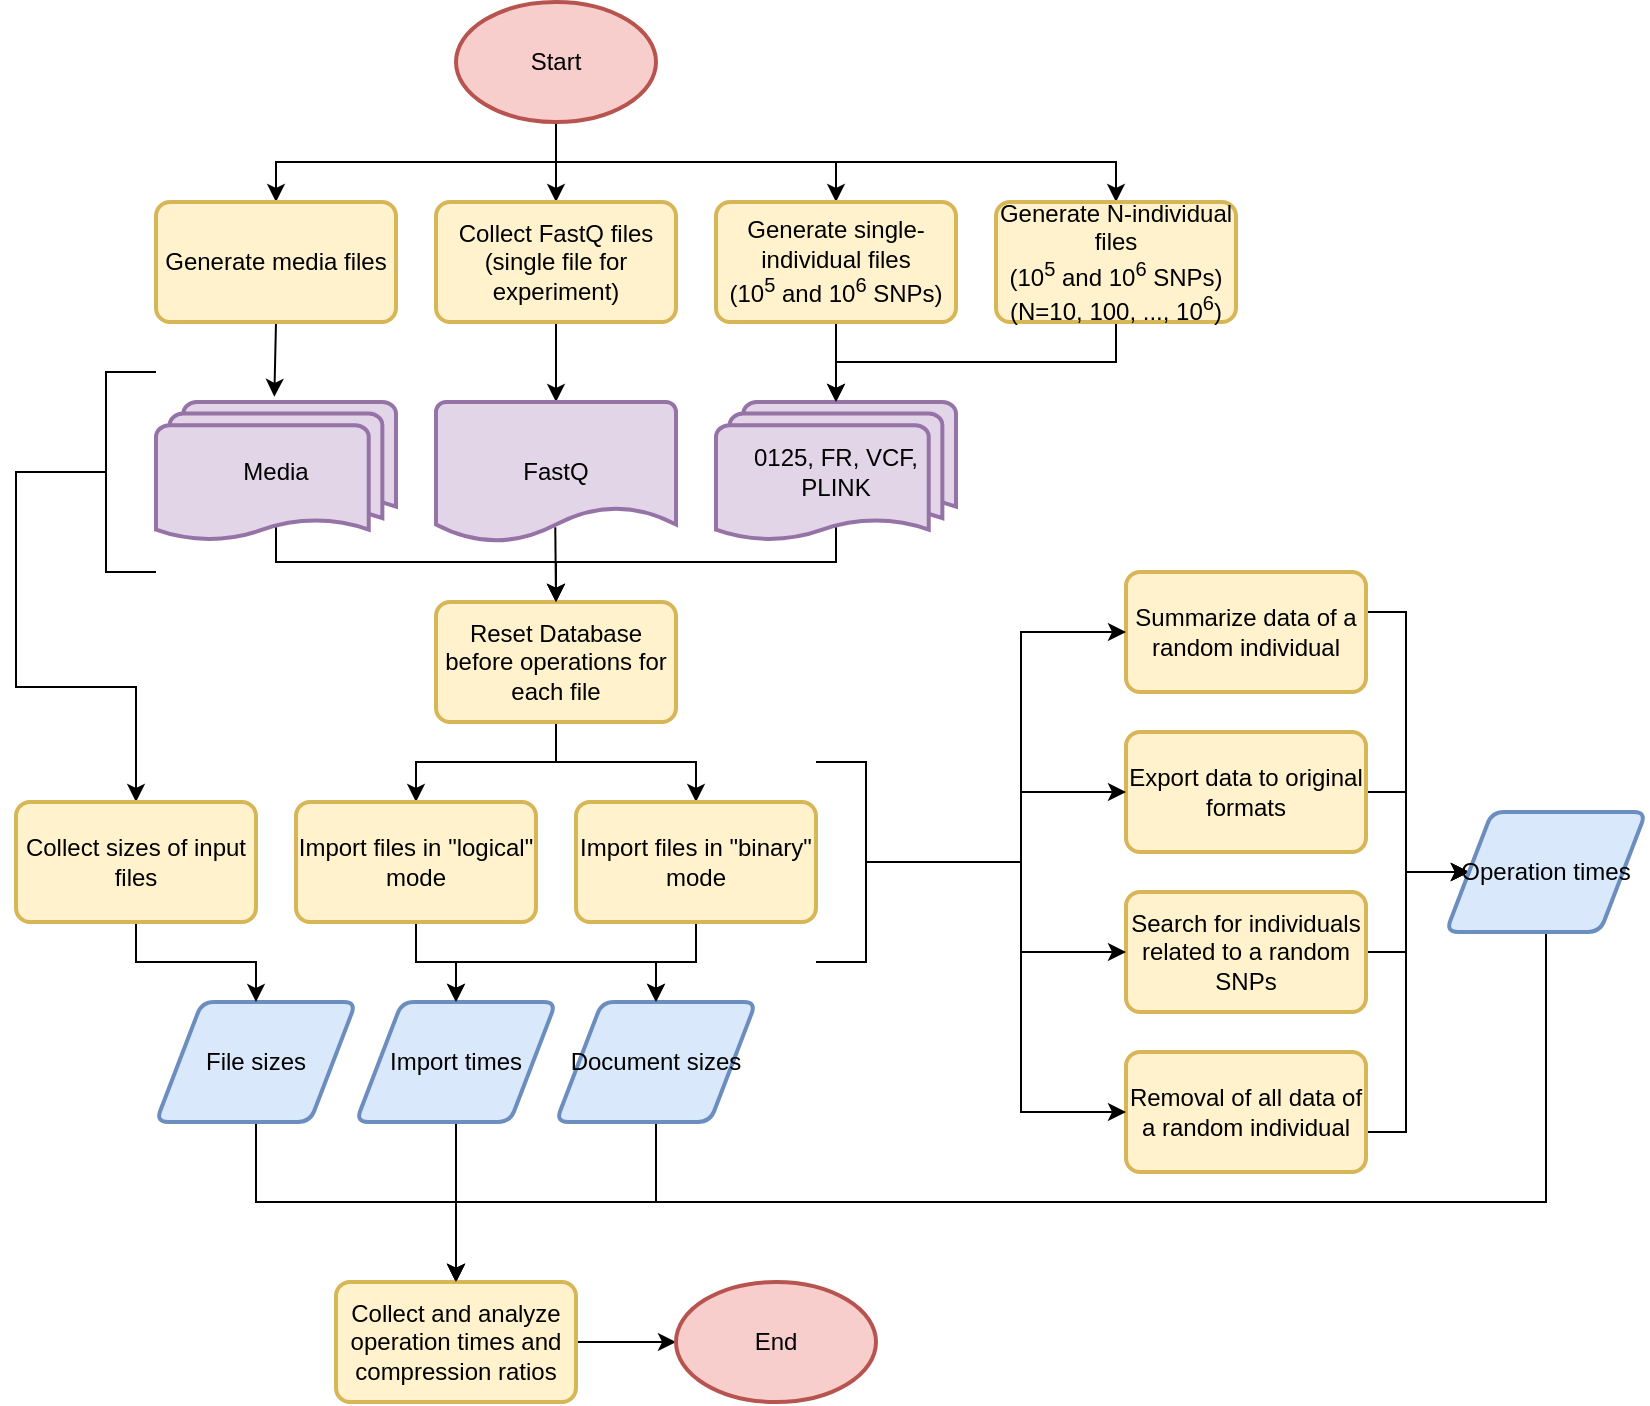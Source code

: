 <mxfile version="13.6.2" type="device"><diagram id="In_Z2M6J0rL8zY_4mMtd" name="Page-1"><mxGraphModel dx="2031" dy="1216" grid="1" gridSize="10" guides="1" tooltips="1" connect="1" arrows="1" fold="1" page="1" pageScale="1" pageWidth="1169" pageHeight="827" background="none" math="0" shadow="0"><root><mxCell id="0"/><mxCell id="1" parent="0"/><mxCell id="ZttidwmbkSm-JVpV4wwm-9" style="edgeStyle=orthogonalEdgeStyle;rounded=0;orthogonalLoop=1;jettySize=auto;html=1;entryX=0.5;entryY=0;entryDx=0;entryDy=0;exitX=0.5;exitY=1;exitDx=0;exitDy=0;exitPerimeter=0;" edge="1" parent="1" source="ZttidwmbkSm-JVpV4wwm-47" target="ZttidwmbkSm-JVpV4wwm-8"><mxGeometry relative="1" as="geometry"><mxPoint x="587" y="100" as="sourcePoint"/></mxGeometry></mxCell><mxCell id="ZttidwmbkSm-JVpV4wwm-16" style="edgeStyle=orthogonalEdgeStyle;rounded=0;orthogonalLoop=1;jettySize=auto;html=1;exitX=0.5;exitY=1;exitDx=0;exitDy=0;entryX=0.5;entryY=0;entryDx=0;entryDy=0;entryPerimeter=0;" edge="1" parent="1" source="ZttidwmbkSm-JVpV4wwm-8" target="ZttidwmbkSm-JVpV4wwm-17"><mxGeometry relative="1" as="geometry"><mxPoint x="587" y="240" as="targetPoint"/></mxGeometry></mxCell><mxCell id="ZttidwmbkSm-JVpV4wwm-8" value="Generate single-individual files&lt;br&gt;(10&lt;sup&gt;5&lt;/sup&gt; and 10&lt;sup&gt;6&lt;/sup&gt; SNPs)" style="rounded=1;whiteSpace=wrap;html=1;absoluteArcSize=1;arcSize=14;strokeWidth=2;fillColor=#fff2cc;strokeColor=#d6b656;" vertex="1" parent="1"><mxGeometry x="527" y="140" width="120" height="60" as="geometry"/></mxCell><mxCell id="ZttidwmbkSm-JVpV4wwm-114" style="edgeStyle=orthogonalEdgeStyle;rounded=0;orthogonalLoop=1;jettySize=auto;html=1;exitX=0.5;exitY=0.88;exitDx=0;exitDy=0;exitPerimeter=0;entryX=0.5;entryY=0;entryDx=0;entryDy=0;" edge="1" parent="1" source="ZttidwmbkSm-JVpV4wwm-17" target="ZttidwmbkSm-JVpV4wwm-19"><mxGeometry relative="1" as="geometry"><Array as="points"><mxPoint x="587" y="320"/><mxPoint x="447" y="320"/></Array></mxGeometry></mxCell><mxCell id="ZttidwmbkSm-JVpV4wwm-17" value="0125, FR, VCF, PLINK" style="strokeWidth=2;html=1;shape=mxgraph.flowchart.multi-document;whiteSpace=wrap;fillColor=#e1d5e7;strokeColor=#9673a6;labelBorderColor=none;" vertex="1" parent="1"><mxGeometry x="527" y="240" width="120" height="70" as="geometry"/></mxCell><mxCell id="ZttidwmbkSm-JVpV4wwm-110" style="edgeStyle=orthogonalEdgeStyle;rounded=0;orthogonalLoop=1;jettySize=auto;html=1;exitX=0.5;exitY=1;exitDx=0;exitDy=0;entryX=0.5;entryY=0;entryDx=0;entryDy=0;" edge="1" parent="1" source="ZttidwmbkSm-JVpV4wwm-19" target="ZttidwmbkSm-JVpV4wwm-100"><mxGeometry relative="1" as="geometry"/></mxCell><mxCell id="ZttidwmbkSm-JVpV4wwm-111" style="edgeStyle=orthogonalEdgeStyle;rounded=0;orthogonalLoop=1;jettySize=auto;html=1;exitX=0.5;exitY=1;exitDx=0;exitDy=0;entryX=0.5;entryY=0;entryDx=0;entryDy=0;" edge="1" parent="1" source="ZttidwmbkSm-JVpV4wwm-19" target="ZttidwmbkSm-JVpV4wwm-20"><mxGeometry relative="1" as="geometry"/></mxCell><mxCell id="ZttidwmbkSm-JVpV4wwm-19" value="Reset Database before operations for each file" style="rounded=1;whiteSpace=wrap;html=1;absoluteArcSize=1;arcSize=14;strokeWidth=2;fillColor=#fff2cc;strokeColor=#d6b656;" vertex="1" parent="1"><mxGeometry x="387" y="340" width="120" height="60" as="geometry"/></mxCell><mxCell id="ZttidwmbkSm-JVpV4wwm-24" style="edgeStyle=orthogonalEdgeStyle;rounded=0;orthogonalLoop=1;jettySize=auto;html=1;entryX=0.5;entryY=0;entryDx=0;entryDy=0;exitX=0.5;exitY=1;exitDx=0;exitDy=0;" edge="1" parent="1" source="ZttidwmbkSm-JVpV4wwm-20" target="ZttidwmbkSm-JVpV4wwm-23"><mxGeometry relative="1" as="geometry"/></mxCell><mxCell id="ZttidwmbkSm-JVpV4wwm-26" style="edgeStyle=orthogonalEdgeStyle;rounded=0;orthogonalLoop=1;jettySize=auto;html=1;entryX=0.5;entryY=0;entryDx=0;entryDy=0;exitX=0.5;exitY=1;exitDx=0;exitDy=0;" edge="1" parent="1" source="ZttidwmbkSm-JVpV4wwm-20" target="ZttidwmbkSm-JVpV4wwm-25"><mxGeometry relative="1" as="geometry"/></mxCell><mxCell id="ZttidwmbkSm-JVpV4wwm-20" value="Import files in &quot;logical&quot; mode" style="rounded=1;whiteSpace=wrap;html=1;absoluteArcSize=1;arcSize=14;strokeWidth=2;fillColor=#fff2cc;strokeColor=#d6b656;" vertex="1" parent="1"><mxGeometry x="317" y="440" width="120" height="60" as="geometry"/></mxCell><mxCell id="ZttidwmbkSm-JVpV4wwm-39" style="edgeStyle=orthogonalEdgeStyle;rounded=0;orthogonalLoop=1;jettySize=auto;html=1;exitX=0.5;exitY=1;exitDx=0;exitDy=0;entryX=0.5;entryY=0;entryDx=0;entryDy=0;" edge="1" parent="1" source="ZttidwmbkSm-JVpV4wwm-23" target="ZttidwmbkSm-JVpV4wwm-36"><mxGeometry relative="1" as="geometry"><mxPoint x="567" y="670" as="targetPoint"/></mxGeometry></mxCell><mxCell id="ZttidwmbkSm-JVpV4wwm-23" value="Import times" style="shape=parallelogram;html=1;strokeWidth=2;perimeter=parallelogramPerimeter;whiteSpace=wrap;rounded=1;arcSize=12;size=0.23;fillColor=#dae8fc;strokeColor=#6c8ebf;" vertex="1" parent="1"><mxGeometry x="347" y="540" width="100" height="60" as="geometry"/></mxCell><mxCell id="ZttidwmbkSm-JVpV4wwm-38" style="edgeStyle=orthogonalEdgeStyle;rounded=0;orthogonalLoop=1;jettySize=auto;html=1;entryX=0.5;entryY=0;entryDx=0;entryDy=0;exitX=0.5;exitY=1;exitDx=0;exitDy=0;" edge="1" parent="1" source="ZttidwmbkSm-JVpV4wwm-25" target="ZttidwmbkSm-JVpV4wwm-36"><mxGeometry relative="1" as="geometry"><mxPoint x="567" y="670" as="targetPoint"/></mxGeometry></mxCell><mxCell id="ZttidwmbkSm-JVpV4wwm-25" value="Document sizes" style="shape=parallelogram;html=1;strokeWidth=2;perimeter=parallelogramPerimeter;whiteSpace=wrap;rounded=1;arcSize=12;size=0.23;fillColor=#dae8fc;strokeColor=#6c8ebf;" vertex="1" parent="1"><mxGeometry x="447" y="540" width="100" height="60" as="geometry"/></mxCell><mxCell id="ZttidwmbkSm-JVpV4wwm-37" style="edgeStyle=orthogonalEdgeStyle;rounded=0;orthogonalLoop=1;jettySize=auto;html=1;exitX=0.5;exitY=1;exitDx=0;exitDy=0;entryX=0.5;entryY=0;entryDx=0;entryDy=0;" edge="1" parent="1" source="ZttidwmbkSm-JVpV4wwm-34" target="ZttidwmbkSm-JVpV4wwm-36"><mxGeometry relative="1" as="geometry"><mxPoint x="567" y="670" as="targetPoint"/></mxGeometry></mxCell><mxCell id="ZttidwmbkSm-JVpV4wwm-34" value="File sizes" style="shape=parallelogram;html=1;strokeWidth=2;perimeter=parallelogramPerimeter;whiteSpace=wrap;rounded=1;arcSize=12;size=0.23;fillColor=#dae8fc;strokeColor=#6c8ebf;" vertex="1" parent="1"><mxGeometry x="247" y="540" width="100" height="60" as="geometry"/></mxCell><mxCell id="ZttidwmbkSm-JVpV4wwm-117" style="edgeStyle=orthogonalEdgeStyle;rounded=0;orthogonalLoop=1;jettySize=auto;html=1;exitX=1;exitY=0.5;exitDx=0;exitDy=0;entryX=0;entryY=0.5;entryDx=0;entryDy=0;entryPerimeter=0;" edge="1" parent="1" source="ZttidwmbkSm-JVpV4wwm-36" target="ZttidwmbkSm-JVpV4wwm-116"><mxGeometry relative="1" as="geometry"/></mxCell><mxCell id="ZttidwmbkSm-JVpV4wwm-36" value="Collect and analyze operation times and compression ratios" style="rounded=1;whiteSpace=wrap;html=1;absoluteArcSize=1;arcSize=14;strokeWidth=2;fillColor=#fff2cc;strokeColor=#d6b656;" vertex="1" parent="1"><mxGeometry x="337" y="680" width="120" height="60" as="geometry"/></mxCell><mxCell id="ZttidwmbkSm-JVpV4wwm-50" style="rounded=0;orthogonalLoop=1;jettySize=auto;html=1;exitX=0.5;exitY=1;exitDx=0;exitDy=0;exitPerimeter=0;entryX=0.5;entryY=0;entryDx=0;entryDy=0;edgeStyle=orthogonalEdgeStyle;" edge="1" parent="1" source="ZttidwmbkSm-JVpV4wwm-47" target="ZttidwmbkSm-JVpV4wwm-48"><mxGeometry relative="1" as="geometry"/></mxCell><mxCell id="ZttidwmbkSm-JVpV4wwm-52" style="edgeStyle=orthogonalEdgeStyle;rounded=0;orthogonalLoop=1;jettySize=auto;html=1;exitX=0.5;exitY=1;exitDx=0;exitDy=0;exitPerimeter=0;entryX=0.5;entryY=0;entryDx=0;entryDy=0;" edge="1" parent="1" source="ZttidwmbkSm-JVpV4wwm-47" target="ZttidwmbkSm-JVpV4wwm-51"><mxGeometry relative="1" as="geometry"/></mxCell><mxCell id="ZttidwmbkSm-JVpV4wwm-70" style="edgeStyle=orthogonalEdgeStyle;rounded=0;orthogonalLoop=1;jettySize=auto;html=1;exitX=0.5;exitY=1;exitDx=0;exitDy=0;exitPerimeter=0;entryX=0.5;entryY=0;entryDx=0;entryDy=0;" edge="1" parent="1" source="ZttidwmbkSm-JVpV4wwm-47" target="ZttidwmbkSm-JVpV4wwm-68"><mxGeometry relative="1" as="geometry"/></mxCell><mxCell id="ZttidwmbkSm-JVpV4wwm-47" value="Start" style="strokeWidth=2;html=1;shape=mxgraph.flowchart.start_1;whiteSpace=wrap;fillColor=#f8cecc;strokeColor=#b85450;" vertex="1" parent="1"><mxGeometry x="397" y="40" width="100" height="60" as="geometry"/></mxCell><mxCell id="ZttidwmbkSm-JVpV4wwm-64" style="edgeStyle=orthogonalEdgeStyle;rounded=0;orthogonalLoop=1;jettySize=auto;html=1;exitX=0.5;exitY=1;exitDx=0;exitDy=0;entryX=0.5;entryY=0;entryDx=0;entryDy=0;entryPerimeter=0;" edge="1" parent="1" source="ZttidwmbkSm-JVpV4wwm-48" target="ZttidwmbkSm-JVpV4wwm-122"><mxGeometry relative="1" as="geometry"><mxPoint x="447" y="240" as="targetPoint"/></mxGeometry></mxCell><mxCell id="ZttidwmbkSm-JVpV4wwm-48" value="Collect FastQ files&lt;br&gt;(single file for experiment)" style="rounded=1;whiteSpace=wrap;html=1;absoluteArcSize=1;arcSize=14;strokeWidth=2;fillColor=#fff2cc;strokeColor=#d6b656;" vertex="1" parent="1"><mxGeometry x="387" y="140" width="120" height="60" as="geometry"/></mxCell><mxCell id="ZttidwmbkSm-JVpV4wwm-65" style="edgeStyle=orthogonalEdgeStyle;rounded=0;orthogonalLoop=1;jettySize=auto;html=1;exitX=0.5;exitY=1;exitDx=0;exitDy=0;entryX=0.493;entryY=-0.037;entryDx=0;entryDy=0;entryPerimeter=0;" edge="1" parent="1" source="ZttidwmbkSm-JVpV4wwm-51" target="ZttidwmbkSm-JVpV4wwm-55"><mxGeometry relative="1" as="geometry"/></mxCell><mxCell id="ZttidwmbkSm-JVpV4wwm-51" value="Generate media files" style="rounded=1;whiteSpace=wrap;html=1;absoluteArcSize=1;arcSize=14;strokeWidth=2;fillColor=#fff2cc;strokeColor=#d6b656;" vertex="1" parent="1"><mxGeometry x="247" y="140" width="120" height="60" as="geometry"/></mxCell><mxCell id="ZttidwmbkSm-JVpV4wwm-112" style="edgeStyle=orthogonalEdgeStyle;rounded=0;orthogonalLoop=1;jettySize=auto;html=1;exitX=0.5;exitY=0.88;exitDx=0;exitDy=0;exitPerimeter=0;entryX=0.5;entryY=0;entryDx=0;entryDy=0;" edge="1" parent="1" source="ZttidwmbkSm-JVpV4wwm-55" target="ZttidwmbkSm-JVpV4wwm-19"><mxGeometry relative="1" as="geometry"><Array as="points"><mxPoint x="307" y="320"/><mxPoint x="447" y="320"/></Array></mxGeometry></mxCell><mxCell id="ZttidwmbkSm-JVpV4wwm-55" value="Media" style="strokeWidth=2;html=1;shape=mxgraph.flowchart.multi-document;whiteSpace=wrap;fillColor=#e1d5e7;strokeColor=#9673a6;labelBorderColor=none;" vertex="1" parent="1"><mxGeometry x="247" y="240" width="120" height="70" as="geometry"/></mxCell><mxCell id="ZttidwmbkSm-JVpV4wwm-121" style="edgeStyle=orthogonalEdgeStyle;rounded=0;orthogonalLoop=1;jettySize=auto;html=1;exitX=0;exitY=0.5;exitDx=0;exitDy=0;exitPerimeter=0;entryX=0.5;entryY=0;entryDx=0;entryDy=0;" edge="1" parent="1" source="ZttidwmbkSm-JVpV4wwm-66" target="ZttidwmbkSm-JVpV4wwm-118"><mxGeometry relative="1" as="geometry"/></mxCell><mxCell id="ZttidwmbkSm-JVpV4wwm-66" value="" style="strokeWidth=1;html=1;shape=mxgraph.flowchart.annotation_2;align=left;labelPosition=right;pointerEvents=1;rounded=0;" vertex="1" parent="1"><mxGeometry x="197" y="225" width="50" height="100" as="geometry"/></mxCell><mxCell id="ZttidwmbkSm-JVpV4wwm-69" style="edgeStyle=orthogonalEdgeStyle;rounded=0;orthogonalLoop=1;jettySize=auto;html=1;exitX=0.5;exitY=1;exitDx=0;exitDy=0;entryX=0.5;entryY=0;entryDx=0;entryDy=0;entryPerimeter=0;" edge="1" parent="1" source="ZttidwmbkSm-JVpV4wwm-68" target="ZttidwmbkSm-JVpV4wwm-17"><mxGeometry relative="1" as="geometry"/></mxCell><mxCell id="ZttidwmbkSm-JVpV4wwm-68" value="Generate N-individual files&lt;br&gt;(10&lt;sup&gt;5&lt;/sup&gt; and 10&lt;sup&gt;6&lt;/sup&gt; SNPs)&lt;br&gt;(N=10, 100, ..., 10&lt;sup&gt;6&lt;/sup&gt;)" style="rounded=1;whiteSpace=wrap;html=1;absoluteArcSize=1;arcSize=14;strokeWidth=2;fillColor=#fff2cc;strokeColor=#d6b656;" vertex="1" parent="1"><mxGeometry x="667" y="140" width="120" height="60" as="geometry"/></mxCell><mxCell id="ZttidwmbkSm-JVpV4wwm-92" style="edgeStyle=orthogonalEdgeStyle;rounded=0;orthogonalLoop=1;jettySize=auto;html=1;exitX=1;exitY=0.5;exitDx=0;exitDy=0;entryX=0;entryY=0.5;entryDx=0;entryDy=0;" edge="1" parent="1" source="ZttidwmbkSm-JVpV4wwm-75" target="ZttidwmbkSm-JVpV4wwm-85"><mxGeometry relative="1" as="geometry"><Array as="points"><mxPoint x="872" y="345"/><mxPoint x="872" y="475"/></Array></mxGeometry></mxCell><mxCell id="ZttidwmbkSm-JVpV4wwm-75" value="Summarize data of a random individual" style="rounded=1;whiteSpace=wrap;html=1;absoluteArcSize=1;arcSize=14;strokeWidth=2;fillColor=#fff2cc;strokeColor=#d6b656;" vertex="1" parent="1"><mxGeometry x="732" y="325" width="120" height="60" as="geometry"/></mxCell><mxCell id="ZttidwmbkSm-JVpV4wwm-94" style="edgeStyle=orthogonalEdgeStyle;rounded=0;orthogonalLoop=1;jettySize=auto;html=1;exitX=1;exitY=0.5;exitDx=0;exitDy=0;entryX=0;entryY=0.5;entryDx=0;entryDy=0;" edge="1" parent="1" source="ZttidwmbkSm-JVpV4wwm-77" target="ZttidwmbkSm-JVpV4wwm-85"><mxGeometry relative="1" as="geometry"><mxPoint x="1032" y="615" as="targetPoint"/></mxGeometry></mxCell><mxCell id="ZttidwmbkSm-JVpV4wwm-77" value="Search for individuals related to a random SNPs" style="rounded=1;whiteSpace=wrap;html=1;absoluteArcSize=1;arcSize=14;strokeWidth=2;fillColor=#fff2cc;strokeColor=#d6b656;" vertex="1" parent="1"><mxGeometry x="732" y="485" width="120" height="60" as="geometry"/></mxCell><mxCell id="ZttidwmbkSm-JVpV4wwm-95" style="edgeStyle=orthogonalEdgeStyle;rounded=0;orthogonalLoop=1;jettySize=auto;html=1;exitX=1;exitY=0.5;exitDx=0;exitDy=0;entryX=0;entryY=0.5;entryDx=0;entryDy=0;" edge="1" parent="1" source="ZttidwmbkSm-JVpV4wwm-79" target="ZttidwmbkSm-JVpV4wwm-85"><mxGeometry relative="1" as="geometry"><Array as="points"><mxPoint x="872" y="605"/><mxPoint x="872" y="475"/></Array></mxGeometry></mxCell><mxCell id="ZttidwmbkSm-JVpV4wwm-79" value="Removal of all data of a random individual" style="rounded=1;whiteSpace=wrap;html=1;absoluteArcSize=1;arcSize=14;strokeWidth=2;fillColor=#fff2cc;strokeColor=#d6b656;" vertex="1" parent="1"><mxGeometry x="732" y="565" width="120" height="60" as="geometry"/></mxCell><mxCell id="ZttidwmbkSm-JVpV4wwm-93" style="edgeStyle=orthogonalEdgeStyle;rounded=0;orthogonalLoop=1;jettySize=auto;html=1;exitX=1;exitY=0.5;exitDx=0;exitDy=0;entryX=0;entryY=0.5;entryDx=0;entryDy=0;" edge="1" parent="1" source="ZttidwmbkSm-JVpV4wwm-81" target="ZttidwmbkSm-JVpV4wwm-85"><mxGeometry relative="1" as="geometry"/></mxCell><mxCell id="ZttidwmbkSm-JVpV4wwm-81" value="Export data to original formats" style="rounded=1;whiteSpace=wrap;html=1;absoluteArcSize=1;arcSize=14;strokeWidth=2;fillColor=#fff2cc;strokeColor=#d6b656;" vertex="1" parent="1"><mxGeometry x="732" y="405" width="120" height="60" as="geometry"/></mxCell><mxCell id="ZttidwmbkSm-JVpV4wwm-109" style="edgeStyle=orthogonalEdgeStyle;rounded=0;orthogonalLoop=1;jettySize=auto;html=1;exitX=0.5;exitY=1;exitDx=0;exitDy=0;entryX=0.5;entryY=0;entryDx=0;entryDy=0;" edge="1" parent="1" source="ZttidwmbkSm-JVpV4wwm-85" target="ZttidwmbkSm-JVpV4wwm-36"><mxGeometry relative="1" as="geometry"><Array as="points"><mxPoint x="942" y="640"/><mxPoint x="397" y="640"/></Array></mxGeometry></mxCell><mxCell id="ZttidwmbkSm-JVpV4wwm-85" value="Operation times" style="shape=parallelogram;html=1;strokeWidth=2;perimeter=parallelogramPerimeter;whiteSpace=wrap;rounded=1;arcSize=12;size=0.23;fillColor=#dae8fc;strokeColor=#6c8ebf;" vertex="1" parent="1"><mxGeometry x="892" y="445" width="100" height="60" as="geometry"/></mxCell><mxCell id="ZttidwmbkSm-JVpV4wwm-102" style="edgeStyle=orthogonalEdgeStyle;rounded=0;orthogonalLoop=1;jettySize=auto;html=1;exitX=0.5;exitY=1;exitDx=0;exitDy=0;entryX=0.5;entryY=0;entryDx=0;entryDy=0;" edge="1" parent="1" source="ZttidwmbkSm-JVpV4wwm-100" target="ZttidwmbkSm-JVpV4wwm-23"><mxGeometry relative="1" as="geometry"/></mxCell><mxCell id="ZttidwmbkSm-JVpV4wwm-103" style="edgeStyle=orthogonalEdgeStyle;rounded=0;orthogonalLoop=1;jettySize=auto;html=1;exitX=0.5;exitY=1;exitDx=0;exitDy=0;entryX=0.5;entryY=0;entryDx=0;entryDy=0;" edge="1" parent="1" source="ZttidwmbkSm-JVpV4wwm-100" target="ZttidwmbkSm-JVpV4wwm-25"><mxGeometry relative="1" as="geometry"/></mxCell><mxCell id="ZttidwmbkSm-JVpV4wwm-100" value="Import files in &quot;binary&quot; mode" style="rounded=1;whiteSpace=wrap;html=1;absoluteArcSize=1;arcSize=14;strokeWidth=2;fillColor=#fff2cc;strokeColor=#d6b656;" vertex="1" parent="1"><mxGeometry x="457" y="440" width="120" height="60" as="geometry"/></mxCell><mxCell id="ZttidwmbkSm-JVpV4wwm-105" style="edgeStyle=orthogonalEdgeStyle;rounded=0;orthogonalLoop=1;jettySize=auto;html=1;exitX=0;exitY=0.5;exitDx=0;exitDy=0;exitPerimeter=0;entryX=0;entryY=0.5;entryDx=0;entryDy=0;" edge="1" parent="1" source="ZttidwmbkSm-JVpV4wwm-104" target="ZttidwmbkSm-JVpV4wwm-75"><mxGeometry relative="1" as="geometry"/></mxCell><mxCell id="ZttidwmbkSm-JVpV4wwm-106" style="edgeStyle=orthogonalEdgeStyle;rounded=0;orthogonalLoop=1;jettySize=auto;html=1;exitX=0;exitY=0.5;exitDx=0;exitDy=0;exitPerimeter=0;entryX=0;entryY=0.5;entryDx=0;entryDy=0;" edge="1" parent="1" source="ZttidwmbkSm-JVpV4wwm-104" target="ZttidwmbkSm-JVpV4wwm-81"><mxGeometry relative="1" as="geometry"/></mxCell><mxCell id="ZttidwmbkSm-JVpV4wwm-107" style="edgeStyle=orthogonalEdgeStyle;rounded=0;orthogonalLoop=1;jettySize=auto;html=1;exitX=0;exitY=0.5;exitDx=0;exitDy=0;exitPerimeter=0;entryX=0;entryY=0.5;entryDx=0;entryDy=0;" edge="1" parent="1" source="ZttidwmbkSm-JVpV4wwm-104" target="ZttidwmbkSm-JVpV4wwm-77"><mxGeometry relative="1" as="geometry"/></mxCell><mxCell id="ZttidwmbkSm-JVpV4wwm-108" style="edgeStyle=orthogonalEdgeStyle;rounded=0;orthogonalLoop=1;jettySize=auto;html=1;exitX=0;exitY=0.5;exitDx=0;exitDy=0;exitPerimeter=0;entryX=0;entryY=0.5;entryDx=0;entryDy=0;" edge="1" parent="1" source="ZttidwmbkSm-JVpV4wwm-104" target="ZttidwmbkSm-JVpV4wwm-79"><mxGeometry relative="1" as="geometry"/></mxCell><mxCell id="ZttidwmbkSm-JVpV4wwm-104" value="" style="strokeWidth=1;html=1;shape=mxgraph.flowchart.annotation_2;align=left;labelPosition=right;pointerEvents=1;rounded=0;rotation=-180;" vertex="1" parent="1"><mxGeometry x="577" y="420" width="50" height="100" as="geometry"/></mxCell><mxCell id="ZttidwmbkSm-JVpV4wwm-116" value="End" style="strokeWidth=2;html=1;shape=mxgraph.flowchart.start_1;whiteSpace=wrap;fillColor=#f8cecc;strokeColor=#b85450;" vertex="1" parent="1"><mxGeometry x="507" y="680" width="100" height="60" as="geometry"/></mxCell><mxCell id="ZttidwmbkSm-JVpV4wwm-120" style="edgeStyle=orthogonalEdgeStyle;rounded=0;orthogonalLoop=1;jettySize=auto;html=1;exitX=0.5;exitY=1;exitDx=0;exitDy=0;entryX=0.5;entryY=0;entryDx=0;entryDy=0;" edge="1" parent="1" source="ZttidwmbkSm-JVpV4wwm-118" target="ZttidwmbkSm-JVpV4wwm-34"><mxGeometry relative="1" as="geometry"/></mxCell><mxCell id="ZttidwmbkSm-JVpV4wwm-118" value="Collect sizes of input files" style="rounded=1;whiteSpace=wrap;html=1;absoluteArcSize=1;arcSize=14;strokeWidth=2;fillColor=#fff2cc;strokeColor=#d6b656;" vertex="1" parent="1"><mxGeometry x="177" y="440" width="120" height="60" as="geometry"/></mxCell><mxCell id="ZttidwmbkSm-JVpV4wwm-123" style="edgeStyle=orthogonalEdgeStyle;rounded=0;orthogonalLoop=1;jettySize=auto;html=1;entryX=0.5;entryY=0;entryDx=0;entryDy=0;exitX=0.497;exitY=0.895;exitDx=0;exitDy=0;exitPerimeter=0;" edge="1" parent="1" source="ZttidwmbkSm-JVpV4wwm-122" target="ZttidwmbkSm-JVpV4wwm-19"><mxGeometry relative="1" as="geometry"/></mxCell><mxCell id="ZttidwmbkSm-JVpV4wwm-122" value="FastQ" style="strokeWidth=2;html=1;shape=mxgraph.flowchart.document2;whiteSpace=wrap;size=0.25;fillColor=#e1d5e7;strokeColor=#9673a6;" vertex="1" parent="1"><mxGeometry x="387" y="240" width="120" height="70" as="geometry"/></mxCell></root></mxGraphModel></diagram></mxfile>